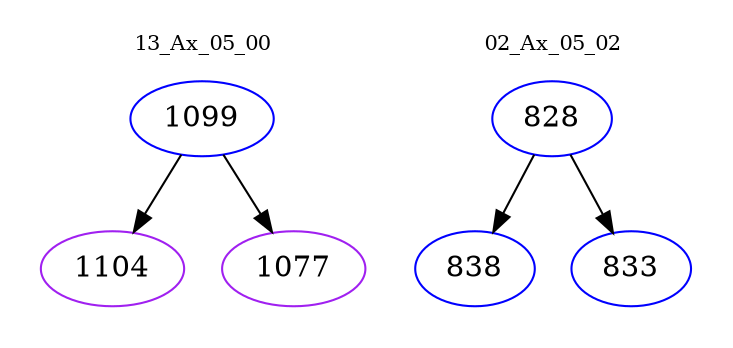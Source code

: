 digraph{
subgraph cluster_0 {
color = white
label = "13_Ax_05_00";
fontsize=10;
T0_1099 [label="1099", color="blue"]
T0_1099 -> T0_1104 [color="black"]
T0_1104 [label="1104", color="purple"]
T0_1099 -> T0_1077 [color="black"]
T0_1077 [label="1077", color="purple"]
}
subgraph cluster_1 {
color = white
label = "02_Ax_05_02";
fontsize=10;
T1_828 [label="828", color="blue"]
T1_828 -> T1_838 [color="black"]
T1_838 [label="838", color="blue"]
T1_828 -> T1_833 [color="black"]
T1_833 [label="833", color="blue"]
}
}
